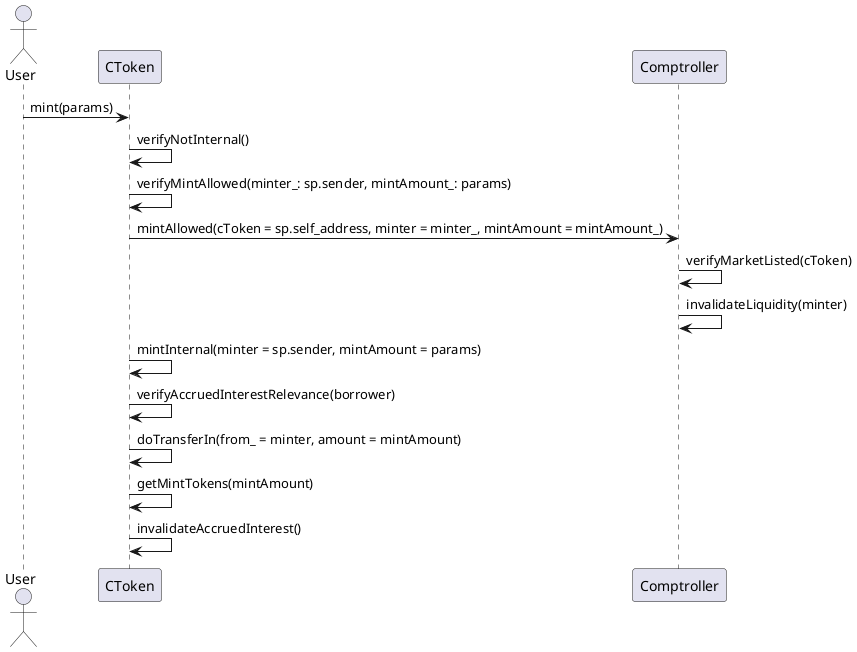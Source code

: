 @startuml mint
Actor User
participant CToken
participant Comptroller

User -> CToken : mint(params)
CToken -> CToken : verifyNotInternal()
CToken -> CToken : verifyMintAllowed(minter_: sp.sender, mintAmount_: params)
CToken -> Comptroller : mintAllowed(cToken = sp.self_address, minter = minter_, mintAmount = mintAmount_)
Comptroller -> Comptroller : verifyMarketListed(cToken)
Comptroller -> Comptroller : invalidateLiquidity(minter)
CToken -> CToken : mintInternal(minter = sp.sender, mintAmount = params)
CToken -> CToken : verifyAccruedInterestRelevance(borrower)
CToken -> CToken : doTransferIn(from_ = minter, amount = mintAmount)
CToken -> CToken : getMintTokens(mintAmount)
CToken -> CToken : invalidateAccruedInterest()
@enduml
